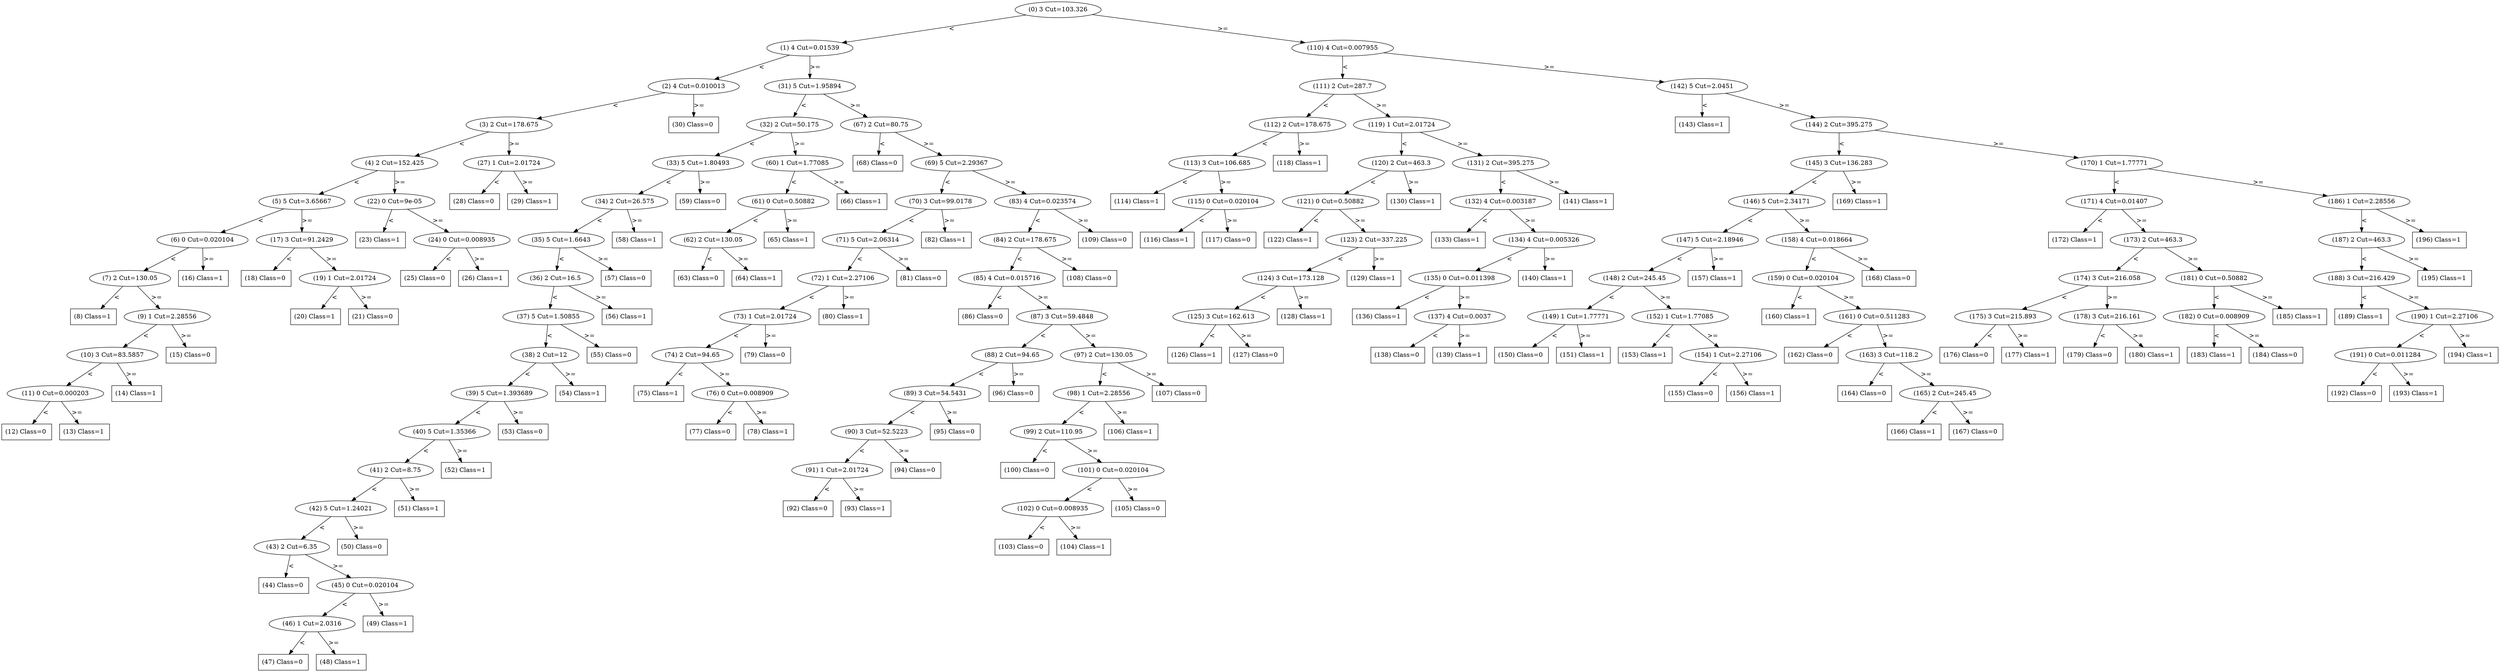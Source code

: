 digraph 1 {
    node [shape=ellipse]
    node [shape=ellipse]
    "(0) 3 Cut=103.326" -> "(1) 4 Cut=0.01539" [label="<"]
    node [shape=ellipse]
    "(0) 3 Cut=103.326" -> "(110) 4 Cut=0.007955" [label=">="]
    node [shape=ellipse]
    "(1) 4 Cut=0.01539" -> "(2) 4 Cut=0.010013" [label="<"]
    node [shape=ellipse]
    "(1) 4 Cut=0.01539" -> "(31) 5 Cut=1.95894" [label=">="]
    node [shape=ellipse]
    "(2) 4 Cut=0.010013" -> "(3) 2 Cut=178.675" [label="<"]
    node [shape=box]
    "(2) 4 Cut=0.010013" -> "(30) Class=0 " [label=">="]
    node [shape=ellipse]
    "(3) 2 Cut=178.675" -> "(4) 2 Cut=152.425" [label="<"]
    node [shape=ellipse]
    "(3) 2 Cut=178.675" -> "(27) 1 Cut=2.01724" [label=">="]
    node [shape=ellipse]
    "(4) 2 Cut=152.425" -> "(5) 5 Cut=3.65667" [label="<"]
    node [shape=ellipse]
    "(4) 2 Cut=152.425" -> "(22) 0 Cut=9e-05" [label=">="]
    node [shape=ellipse]
    "(5) 5 Cut=3.65667" -> "(6) 0 Cut=0.020104" [label="<"]
    node [shape=ellipse]
    "(5) 5 Cut=3.65667" -> "(17) 3 Cut=91.2429" [label=">="]
    node [shape=ellipse]
    "(6) 0 Cut=0.020104" -> "(7) 2 Cut=130.05" [label="<"]
    node [shape=box]
    "(6) 0 Cut=0.020104" -> "(16) Class=1 " [label=">="]
    node [shape=box]
    "(7) 2 Cut=130.05" -> "(8) Class=1 " [label="<"]
    node [shape=ellipse]
    "(7) 2 Cut=130.05" -> "(9) 1 Cut=2.28556" [label=">="]
    node [shape=ellipse]
    "(9) 1 Cut=2.28556" -> "(10) 3 Cut=83.5857" [label="<"]
    node [shape=box]
    "(9) 1 Cut=2.28556" -> "(15) Class=0 " [label=">="]
    node [shape=ellipse]
    "(10) 3 Cut=83.5857" -> "(11) 0 Cut=0.000203" [label="<"]
    node [shape=box]
    "(10) 3 Cut=83.5857" -> "(14) Class=1 " [label=">="]
    node [shape=box]
    "(11) 0 Cut=0.000203" -> "(12) Class=0 " [label="<"]
    node [shape=box]
    "(11) 0 Cut=0.000203" -> "(13) Class=1 " [label=">="]
    node [shape=box]
    "(17) 3 Cut=91.2429" -> "(18) Class=0 " [label="<"]
    node [shape=ellipse]
    "(17) 3 Cut=91.2429" -> "(19) 1 Cut=2.01724" [label=">="]
    node [shape=box]
    "(19) 1 Cut=2.01724" -> "(20) Class=1 " [label="<"]
    node [shape=box]
    "(19) 1 Cut=2.01724" -> "(21) Class=0 " [label=">="]
    node [shape=box]
    "(22) 0 Cut=9e-05" -> "(23) Class=1 " [label="<"]
    node [shape=ellipse]
    "(22) 0 Cut=9e-05" -> "(24) 0 Cut=0.008935" [label=">="]
    node [shape=box]
    "(24) 0 Cut=0.008935" -> "(25) Class=0 " [label="<"]
    node [shape=box]
    "(24) 0 Cut=0.008935" -> "(26) Class=1 " [label=">="]
    node [shape=box]
    "(27) 1 Cut=2.01724" -> "(28) Class=0 " [label="<"]
    node [shape=box]
    "(27) 1 Cut=2.01724" -> "(29) Class=1 " [label=">="]
    node [shape=ellipse]
    "(31) 5 Cut=1.95894" -> "(32) 2 Cut=50.175" [label="<"]
    node [shape=ellipse]
    "(31) 5 Cut=1.95894" -> "(67) 2 Cut=80.75" [label=">="]
    node [shape=ellipse]
    "(32) 2 Cut=50.175" -> "(33) 5 Cut=1.80493" [label="<"]
    node [shape=ellipse]
    "(32) 2 Cut=50.175" -> "(60) 1 Cut=1.77085" [label=">="]
    node [shape=ellipse]
    "(33) 5 Cut=1.80493" -> "(34) 2 Cut=26.575" [label="<"]
    node [shape=box]
    "(33) 5 Cut=1.80493" -> "(59) Class=0 " [label=">="]
    node [shape=ellipse]
    "(34) 2 Cut=26.575" -> "(35) 5 Cut=1.6643" [label="<"]
    node [shape=box]
    "(34) 2 Cut=26.575" -> "(58) Class=1 " [label=">="]
    node [shape=ellipse]
    "(35) 5 Cut=1.6643" -> "(36) 2 Cut=16.5" [label="<"]
    node [shape=box]
    "(35) 5 Cut=1.6643" -> "(57) Class=0 " [label=">="]
    node [shape=ellipse]
    "(36) 2 Cut=16.5" -> "(37) 5 Cut=1.50855" [label="<"]
    node [shape=box]
    "(36) 2 Cut=16.5" -> "(56) Class=1 " [label=">="]
    node [shape=ellipse]
    "(37) 5 Cut=1.50855" -> "(38) 2 Cut=12" [label="<"]
    node [shape=box]
    "(37) 5 Cut=1.50855" -> "(55) Class=0 " [label=">="]
    node [shape=ellipse]
    "(38) 2 Cut=12" -> "(39) 5 Cut=1.393689" [label="<"]
    node [shape=box]
    "(38) 2 Cut=12" -> "(54) Class=1 " [label=">="]
    node [shape=ellipse]
    "(39) 5 Cut=1.393689" -> "(40) 5 Cut=1.35366" [label="<"]
    node [shape=box]
    "(39) 5 Cut=1.393689" -> "(53) Class=0 " [label=">="]
    node [shape=ellipse]
    "(40) 5 Cut=1.35366" -> "(41) 2 Cut=8.75" [label="<"]
    node [shape=box]
    "(40) 5 Cut=1.35366" -> "(52) Class=1 " [label=">="]
    node [shape=ellipse]
    "(41) 2 Cut=8.75" -> "(42) 5 Cut=1.24021" [label="<"]
    node [shape=box]
    "(41) 2 Cut=8.75" -> "(51) Class=1 " [label=">="]
    node [shape=ellipse]
    "(42) 5 Cut=1.24021" -> "(43) 2 Cut=6.35" [label="<"]
    node [shape=box]
    "(42) 5 Cut=1.24021" -> "(50) Class=0 " [label=">="]
    node [shape=box]
    "(43) 2 Cut=6.35" -> "(44) Class=0 " [label="<"]
    node [shape=ellipse]
    "(43) 2 Cut=6.35" -> "(45) 0 Cut=0.020104" [label=">="]
    node [shape=ellipse]
    "(45) 0 Cut=0.020104" -> "(46) 1 Cut=2.0316" [label="<"]
    node [shape=box]
    "(45) 0 Cut=0.020104" -> "(49) Class=1 " [label=">="]
    node [shape=box]
    "(46) 1 Cut=2.0316" -> "(47) Class=0 " [label="<"]
    node [shape=box]
    "(46) 1 Cut=2.0316" -> "(48) Class=1 " [label=">="]
    node [shape=ellipse]
    "(60) 1 Cut=1.77085" -> "(61) 0 Cut=0.50882" [label="<"]
    node [shape=box]
    "(60) 1 Cut=1.77085" -> "(66) Class=1 " [label=">="]
    node [shape=ellipse]
    "(61) 0 Cut=0.50882" -> "(62) 2 Cut=130.05" [label="<"]
    node [shape=box]
    "(61) 0 Cut=0.50882" -> "(65) Class=1 " [label=">="]
    node [shape=box]
    "(62) 2 Cut=130.05" -> "(63) Class=0 " [label="<"]
    node [shape=box]
    "(62) 2 Cut=130.05" -> "(64) Class=1 " [label=">="]
    node [shape=box]
    "(67) 2 Cut=80.75" -> "(68) Class=0 " [label="<"]
    node [shape=ellipse]
    "(67) 2 Cut=80.75" -> "(69) 5 Cut=2.29367" [label=">="]
    node [shape=ellipse]
    "(69) 5 Cut=2.29367" -> "(70) 3 Cut=99.0178" [label="<"]
    node [shape=ellipse]
    "(69) 5 Cut=2.29367" -> "(83) 4 Cut=0.023574" [label=">="]
    node [shape=ellipse]
    "(70) 3 Cut=99.0178" -> "(71) 5 Cut=2.06314" [label="<"]
    node [shape=box]
    "(70) 3 Cut=99.0178" -> "(82) Class=1 " [label=">="]
    node [shape=ellipse]
    "(71) 5 Cut=2.06314" -> "(72) 1 Cut=2.27106" [label="<"]
    node [shape=box]
    "(71) 5 Cut=2.06314" -> "(81) Class=0 " [label=">="]
    node [shape=ellipse]
    "(72) 1 Cut=2.27106" -> "(73) 1 Cut=2.01724" [label="<"]
    node [shape=box]
    "(72) 1 Cut=2.27106" -> "(80) Class=1 " [label=">="]
    node [shape=ellipse]
    "(73) 1 Cut=2.01724" -> "(74) 2 Cut=94.65" [label="<"]
    node [shape=box]
    "(73) 1 Cut=2.01724" -> "(79) Class=0 " [label=">="]
    node [shape=box]
    "(74) 2 Cut=94.65" -> "(75) Class=1 " [label="<"]
    node [shape=ellipse]
    "(74) 2 Cut=94.65" -> "(76) 0 Cut=0.008909" [label=">="]
    node [shape=box]
    "(76) 0 Cut=0.008909" -> "(77) Class=0 " [label="<"]
    node [shape=box]
    "(76) 0 Cut=0.008909" -> "(78) Class=1 " [label=">="]
    node [shape=ellipse]
    "(83) 4 Cut=0.023574" -> "(84) 2 Cut=178.675" [label="<"]
    node [shape=box]
    "(83) 4 Cut=0.023574" -> "(109) Class=0 " [label=">="]
    node [shape=ellipse]
    "(84) 2 Cut=178.675" -> "(85) 4 Cut=0.015716" [label="<"]
    node [shape=box]
    "(84) 2 Cut=178.675" -> "(108) Class=0 " [label=">="]
    node [shape=box]
    "(85) 4 Cut=0.015716" -> "(86) Class=0 " [label="<"]
    node [shape=ellipse]
    "(85) 4 Cut=0.015716" -> "(87) 3 Cut=59.4848" [label=">="]
    node [shape=ellipse]
    "(87) 3 Cut=59.4848" -> "(88) 2 Cut=94.65" [label="<"]
    node [shape=ellipse]
    "(87) 3 Cut=59.4848" -> "(97) 2 Cut=130.05" [label=">="]
    node [shape=ellipse]
    "(88) 2 Cut=94.65" -> "(89) 3 Cut=54.5431" [label="<"]
    node [shape=box]
    "(88) 2 Cut=94.65" -> "(96) Class=0 " [label=">="]
    node [shape=ellipse]
    "(89) 3 Cut=54.5431" -> "(90) 3 Cut=52.5223" [label="<"]
    node [shape=box]
    "(89) 3 Cut=54.5431" -> "(95) Class=0 " [label=">="]
    node [shape=ellipse]
    "(90) 3 Cut=52.5223" -> "(91) 1 Cut=2.01724" [label="<"]
    node [shape=box]
    "(90) 3 Cut=52.5223" -> "(94) Class=0 " [label=">="]
    node [shape=box]
    "(91) 1 Cut=2.01724" -> "(92) Class=0 " [label="<"]
    node [shape=box]
    "(91) 1 Cut=2.01724" -> "(93) Class=1 " [label=">="]
    node [shape=ellipse]
    "(97) 2 Cut=130.05" -> "(98) 1 Cut=2.28556" [label="<"]
    node [shape=box]
    "(97) 2 Cut=130.05" -> "(107) Class=0 " [label=">="]
    node [shape=ellipse]
    "(98) 1 Cut=2.28556" -> "(99) 2 Cut=110.95" [label="<"]
    node [shape=box]
    "(98) 1 Cut=2.28556" -> "(106) Class=1 " [label=">="]
    node [shape=box]
    "(99) 2 Cut=110.95" -> "(100) Class=0 " [label="<"]
    node [shape=ellipse]
    "(99) 2 Cut=110.95" -> "(101) 0 Cut=0.020104" [label=">="]
    node [shape=ellipse]
    "(101) 0 Cut=0.020104" -> "(102) 0 Cut=0.008935" [label="<"]
    node [shape=box]
    "(101) 0 Cut=0.020104" -> "(105) Class=0 " [label=">="]
    node [shape=box]
    "(102) 0 Cut=0.008935" -> "(103) Class=0 " [label="<"]
    node [shape=box]
    "(102) 0 Cut=0.008935" -> "(104) Class=1 " [label=">="]
    node [shape=ellipse]
    "(110) 4 Cut=0.007955" -> "(111) 2 Cut=287.7" [label="<"]
    node [shape=ellipse]
    "(110) 4 Cut=0.007955" -> "(142) 5 Cut=2.0451" [label=">="]
    node [shape=ellipse]
    "(111) 2 Cut=287.7" -> "(112) 2 Cut=178.675" [label="<"]
    node [shape=ellipse]
    "(111) 2 Cut=287.7" -> "(119) 1 Cut=2.01724" [label=">="]
    node [shape=ellipse]
    "(112) 2 Cut=178.675" -> "(113) 3 Cut=106.685" [label="<"]
    node [shape=box]
    "(112) 2 Cut=178.675" -> "(118) Class=1 " [label=">="]
    node [shape=box]
    "(113) 3 Cut=106.685" -> "(114) Class=1 " [label="<"]
    node [shape=ellipse]
    "(113) 3 Cut=106.685" -> "(115) 0 Cut=0.020104" [label=">="]
    node [shape=box]
    "(115) 0 Cut=0.020104" -> "(116) Class=1 " [label="<"]
    node [shape=box]
    "(115) 0 Cut=0.020104" -> "(117) Class=0 " [label=">="]
    node [shape=ellipse]
    "(119) 1 Cut=2.01724" -> "(120) 2 Cut=463.3" [label="<"]
    node [shape=ellipse]
    "(119) 1 Cut=2.01724" -> "(131) 2 Cut=395.275" [label=">="]
    node [shape=ellipse]
    "(120) 2 Cut=463.3" -> "(121) 0 Cut=0.50882" [label="<"]
    node [shape=box]
    "(120) 2 Cut=463.3" -> "(130) Class=1 " [label=">="]
    node [shape=box]
    "(121) 0 Cut=0.50882" -> "(122) Class=1 " [label="<"]
    node [shape=ellipse]
    "(121) 0 Cut=0.50882" -> "(123) 2 Cut=337.225" [label=">="]
    node [shape=ellipse]
    "(123) 2 Cut=337.225" -> "(124) 3 Cut=173.128" [label="<"]
    node [shape=box]
    "(123) 2 Cut=337.225" -> "(129) Class=1 " [label=">="]
    node [shape=ellipse]
    "(124) 3 Cut=173.128" -> "(125) 3 Cut=162.613" [label="<"]
    node [shape=box]
    "(124) 3 Cut=173.128" -> "(128) Class=1 " [label=">="]
    node [shape=box]
    "(125) 3 Cut=162.613" -> "(126) Class=1 " [label="<"]
    node [shape=box]
    "(125) 3 Cut=162.613" -> "(127) Class=0 " [label=">="]
    node [shape=ellipse]
    "(131) 2 Cut=395.275" -> "(132) 4 Cut=0.003187" [label="<"]
    node [shape=box]
    "(131) 2 Cut=395.275" -> "(141) Class=1 " [label=">="]
    node [shape=box]
    "(132) 4 Cut=0.003187" -> "(133) Class=1 " [label="<"]
    node [shape=ellipse]
    "(132) 4 Cut=0.003187" -> "(134) 4 Cut=0.005326" [label=">="]
    node [shape=ellipse]
    "(134) 4 Cut=0.005326" -> "(135) 0 Cut=0.011398" [label="<"]
    node [shape=box]
    "(134) 4 Cut=0.005326" -> "(140) Class=1 " [label=">="]
    node [shape=box]
    "(135) 0 Cut=0.011398" -> "(136) Class=1 " [label="<"]
    node [shape=ellipse]
    "(135) 0 Cut=0.011398" -> "(137) 4 Cut=0.0037" [label=">="]
    node [shape=box]
    "(137) 4 Cut=0.0037" -> "(138) Class=0 " [label="<"]
    node [shape=box]
    "(137) 4 Cut=0.0037" -> "(139) Class=1 " [label=">="]
    node [shape=box]
    "(142) 5 Cut=2.0451" -> "(143) Class=1 " [label="<"]
    node [shape=ellipse]
    "(142) 5 Cut=2.0451" -> "(144) 2 Cut=395.275" [label=">="]
    node [shape=ellipse]
    "(144) 2 Cut=395.275" -> "(145) 3 Cut=136.283" [label="<"]
    node [shape=ellipse]
    "(144) 2 Cut=395.275" -> "(170) 1 Cut=1.77771" [label=">="]
    node [shape=ellipse]
    "(145) 3 Cut=136.283" -> "(146) 5 Cut=2.34171" [label="<"]
    node [shape=box]
    "(145) 3 Cut=136.283" -> "(169) Class=1 " [label=">="]
    node [shape=ellipse]
    "(146) 5 Cut=2.34171" -> "(147) 5 Cut=2.18946" [label="<"]
    node [shape=ellipse]
    "(146) 5 Cut=2.34171" -> "(158) 4 Cut=0.018664" [label=">="]
    node [shape=ellipse]
    "(147) 5 Cut=2.18946" -> "(148) 2 Cut=245.45" [label="<"]
    node [shape=box]
    "(147) 5 Cut=2.18946" -> "(157) Class=1 " [label=">="]
    node [shape=ellipse]
    "(148) 2 Cut=245.45" -> "(149) 1 Cut=1.77771" [label="<"]
    node [shape=ellipse]
    "(148) 2 Cut=245.45" -> "(152) 1 Cut=1.77085" [label=">="]
    node [shape=box]
    "(149) 1 Cut=1.77771" -> "(150) Class=0 " [label="<"]
    node [shape=box]
    "(149) 1 Cut=1.77771" -> "(151) Class=1 " [label=">="]
    node [shape=box]
    "(152) 1 Cut=1.77085" -> "(153) Class=1 " [label="<"]
    node [shape=ellipse]
    "(152) 1 Cut=1.77085" -> "(154) 1 Cut=2.27106" [label=">="]
    node [shape=box]
    "(154) 1 Cut=2.27106" -> "(155) Class=0 " [label="<"]
    node [shape=box]
    "(154) 1 Cut=2.27106" -> "(156) Class=1 " [label=">="]
    node [shape=ellipse]
    "(158) 4 Cut=0.018664" -> "(159) 0 Cut=0.020104" [label="<"]
    node [shape=box]
    "(158) 4 Cut=0.018664" -> "(168) Class=0 " [label=">="]
    node [shape=box]
    "(159) 0 Cut=0.020104" -> "(160) Class=1 " [label="<"]
    node [shape=ellipse]
    "(159) 0 Cut=0.020104" -> "(161) 0 Cut=0.511283" [label=">="]
    node [shape=box]
    "(161) 0 Cut=0.511283" -> "(162) Class=0 " [label="<"]
    node [shape=ellipse]
    "(161) 0 Cut=0.511283" -> "(163) 3 Cut=118.2" [label=">="]
    node [shape=box]
    "(163) 3 Cut=118.2" -> "(164) Class=0 " [label="<"]
    node [shape=ellipse]
    "(163) 3 Cut=118.2" -> "(165) 2 Cut=245.45" [label=">="]
    node [shape=box]
    "(165) 2 Cut=245.45" -> "(166) Class=1 " [label="<"]
    node [shape=box]
    "(165) 2 Cut=245.45" -> "(167) Class=0 " [label=">="]
    node [shape=ellipse]
    "(170) 1 Cut=1.77771" -> "(171) 4 Cut=0.01407" [label="<"]
    node [shape=ellipse]
    "(170) 1 Cut=1.77771" -> "(186) 1 Cut=2.28556" [label=">="]
    node [shape=box]
    "(171) 4 Cut=0.01407" -> "(172) Class=1 " [label="<"]
    node [shape=ellipse]
    "(171) 4 Cut=0.01407" -> "(173) 2 Cut=463.3" [label=">="]
    node [shape=ellipse]
    "(173) 2 Cut=463.3" -> "(174) 3 Cut=216.058" [label="<"]
    node [shape=ellipse]
    "(173) 2 Cut=463.3" -> "(181) 0 Cut=0.50882" [label=">="]
    node [shape=ellipse]
    "(174) 3 Cut=216.058" -> "(175) 3 Cut=215.893" [label="<"]
    node [shape=ellipse]
    "(174) 3 Cut=216.058" -> "(178) 3 Cut=216.161" [label=">="]
    node [shape=box]
    "(175) 3 Cut=215.893" -> "(176) Class=0 " [label="<"]
    node [shape=box]
    "(175) 3 Cut=215.893" -> "(177) Class=1 " [label=">="]
    node [shape=box]
    "(178) 3 Cut=216.161" -> "(179) Class=0 " [label="<"]
    node [shape=box]
    "(178) 3 Cut=216.161" -> "(180) Class=1 " [label=">="]
    node [shape=ellipse]
    "(181) 0 Cut=0.50882" -> "(182) 0 Cut=0.008909" [label="<"]
    node [shape=box]
    "(181) 0 Cut=0.50882" -> "(185) Class=1 " [label=">="]
    node [shape=box]
    "(182) 0 Cut=0.008909" -> "(183) Class=1 " [label="<"]
    node [shape=box]
    "(182) 0 Cut=0.008909" -> "(184) Class=0 " [label=">="]
    node [shape=ellipse]
    "(186) 1 Cut=2.28556" -> "(187) 2 Cut=463.3" [label="<"]
    node [shape=box]
    "(186) 1 Cut=2.28556" -> "(196) Class=1 " [label=">="]
    node [shape=ellipse]
    "(187) 2 Cut=463.3" -> "(188) 3 Cut=216.429" [label="<"]
    node [shape=box]
    "(187) 2 Cut=463.3" -> "(195) Class=1 " [label=">="]
    node [shape=box]
    "(188) 3 Cut=216.429" -> "(189) Class=1 " [label="<"]
    node [shape=ellipse]
    "(188) 3 Cut=216.429" -> "(190) 1 Cut=2.27106" [label=">="]
    node [shape=ellipse]
    "(190) 1 Cut=2.27106" -> "(191) 0 Cut=0.011284" [label="<"]
    node [shape=box]
    "(190) 1 Cut=2.27106" -> "(194) Class=1 " [label=">="]
    node [shape=box]
    "(191) 0 Cut=0.011284" -> "(192) Class=0 " [label="<"]
    node [shape=box]
    "(191) 0 Cut=0.011284" -> "(193) Class=1 " [label=">="]
}
